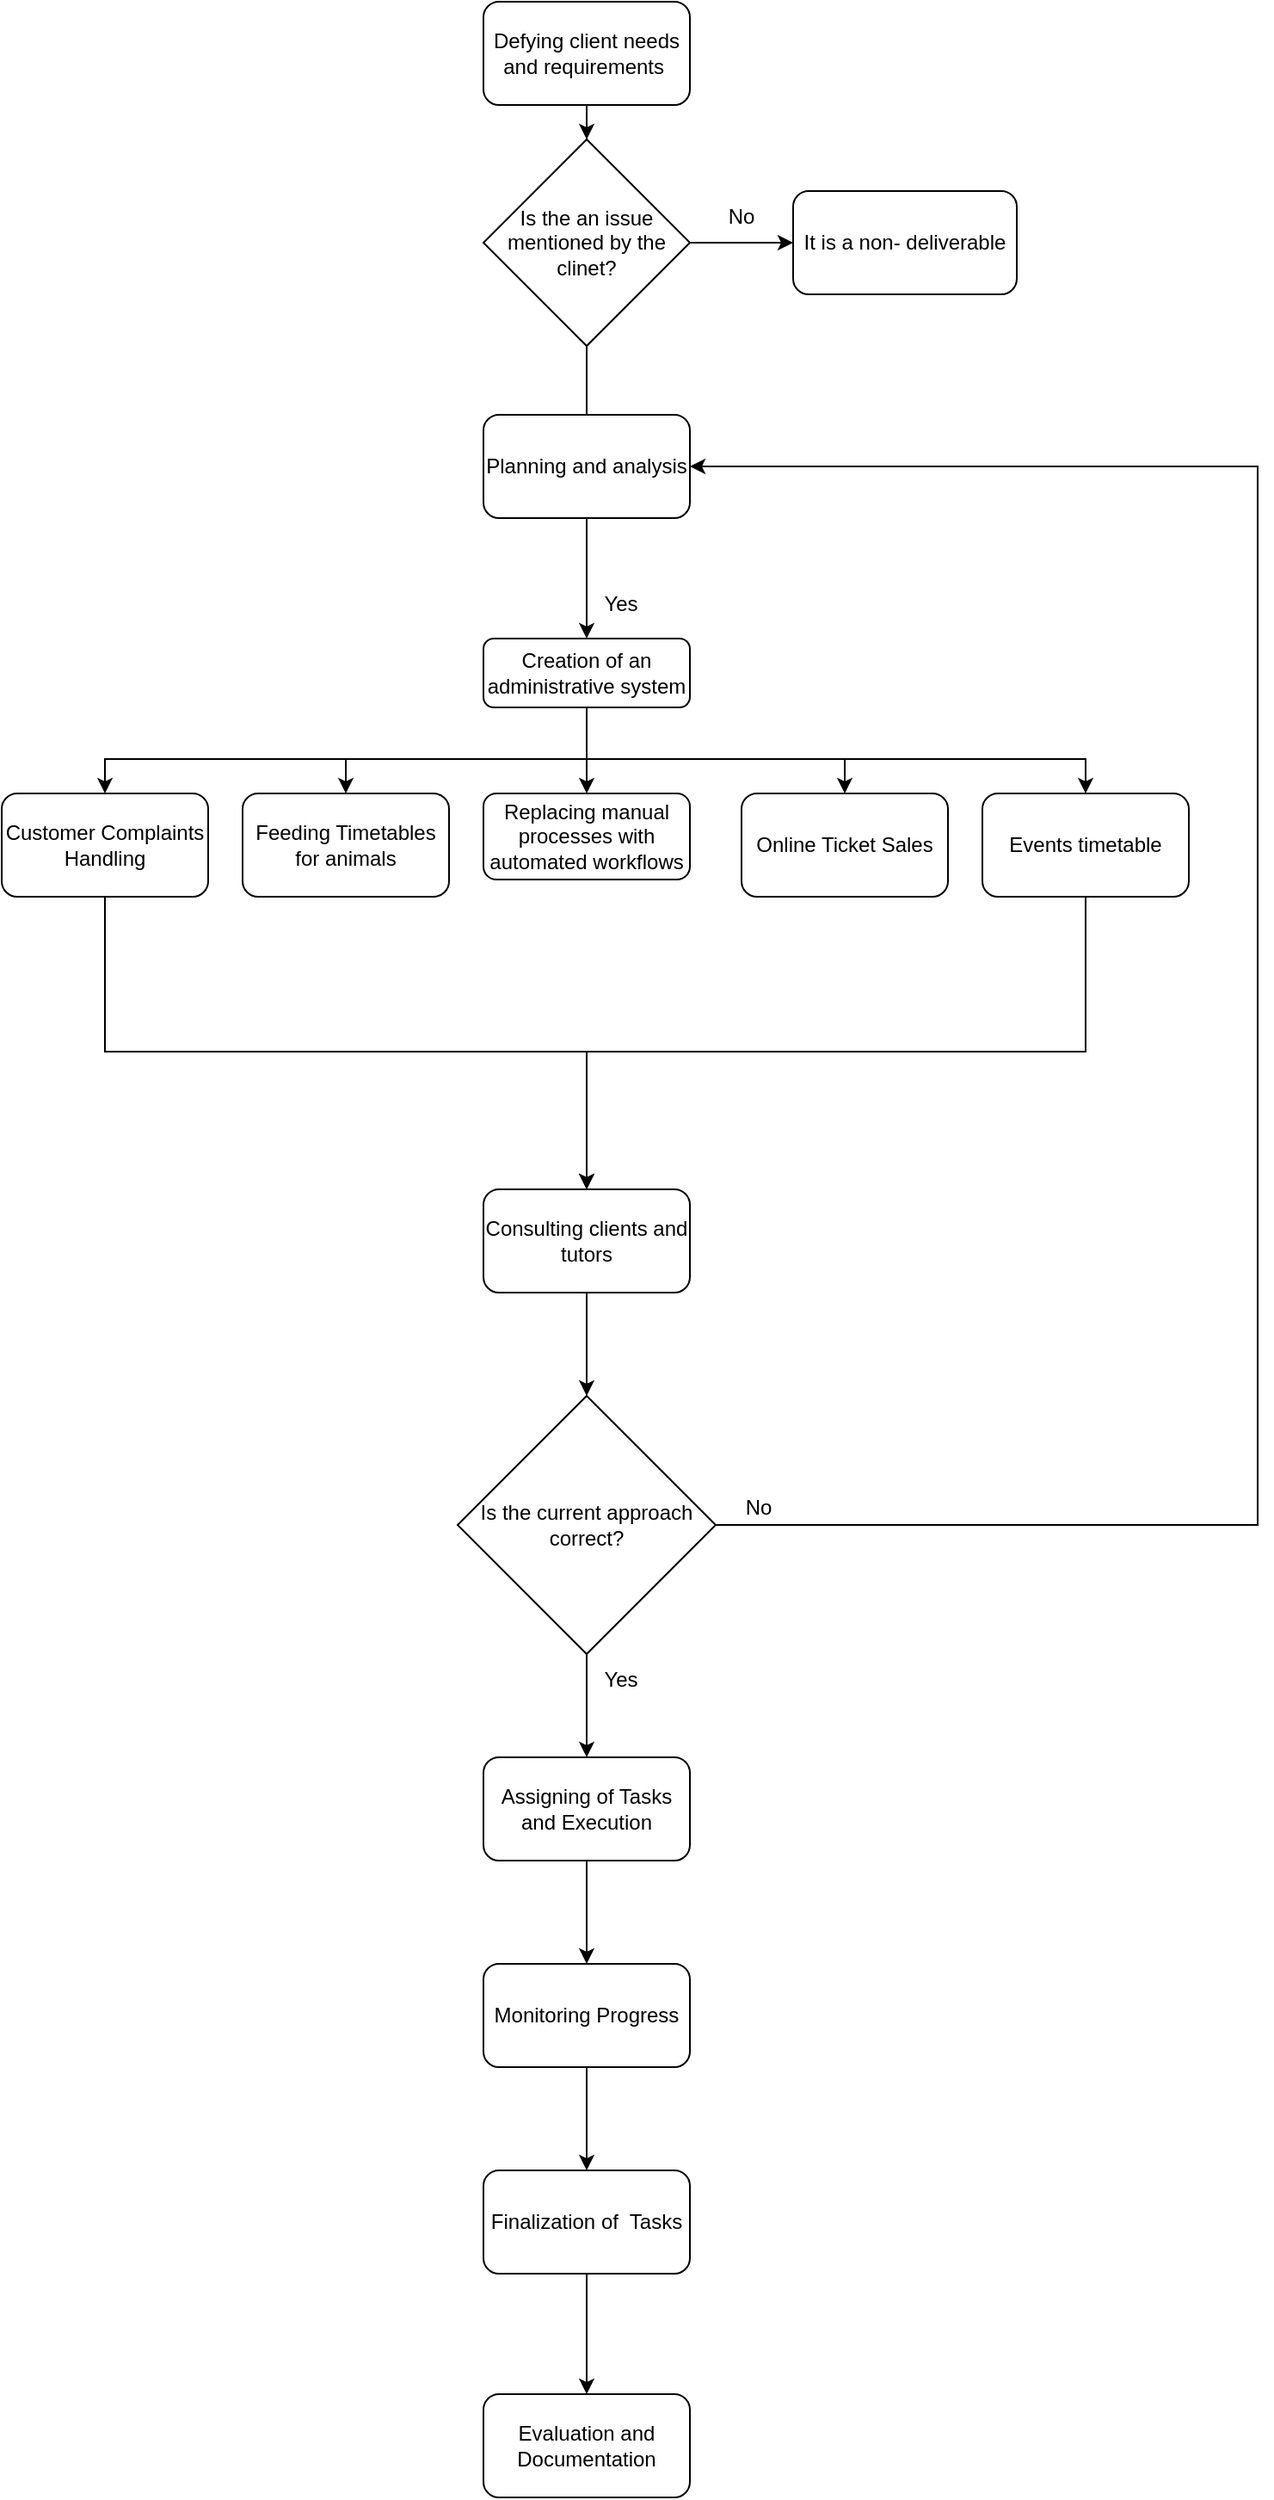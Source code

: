 <mxfile version="23.1.7" type="device">
  <diagram id="C5RBs43oDa-KdzZeNtuy" name="Page-1">
    <mxGraphModel dx="2015" dy="1823" grid="1" gridSize="10" guides="1" tooltips="1" connect="1" arrows="1" fold="1" page="1" pageScale="1" pageWidth="827" pageHeight="1169" math="0" shadow="0">
      <root>
        <mxCell id="WIyWlLk6GJQsqaUBKTNV-0" />
        <mxCell id="WIyWlLk6GJQsqaUBKTNV-1" parent="WIyWlLk6GJQsqaUBKTNV-0" />
        <mxCell id="_JCMJI7Z9q7wCSOCq6AG-3" style="edgeStyle=orthogonalEdgeStyle;rounded=0;orthogonalLoop=1;jettySize=auto;html=1;entryX=0.5;entryY=0;entryDx=0;entryDy=0;" edge="1" parent="WIyWlLk6GJQsqaUBKTNV-1" source="WIyWlLk6GJQsqaUBKTNV-3" target="WIyWlLk6GJQsqaUBKTNV-12">
          <mxGeometry relative="1" as="geometry" />
        </mxCell>
        <mxCell id="_JCMJI7Z9q7wCSOCq6AG-14" style="edgeStyle=orthogonalEdgeStyle;rounded=0;orthogonalLoop=1;jettySize=auto;html=1;entryX=0.5;entryY=0;entryDx=0;entryDy=0;" edge="1" parent="WIyWlLk6GJQsqaUBKTNV-1" source="WIyWlLk6GJQsqaUBKTNV-3" target="_JCMJI7Z9q7wCSOCq6AG-6">
          <mxGeometry relative="1" as="geometry">
            <Array as="points">
              <mxPoint x="220" y="150" />
              <mxPoint x="80" y="150" />
            </Array>
          </mxGeometry>
        </mxCell>
        <mxCell id="_JCMJI7Z9q7wCSOCq6AG-15" style="edgeStyle=orthogonalEdgeStyle;rounded=0;orthogonalLoop=1;jettySize=auto;html=1;entryX=0.5;entryY=0;entryDx=0;entryDy=0;" edge="1" parent="WIyWlLk6GJQsqaUBKTNV-1" source="WIyWlLk6GJQsqaUBKTNV-3" target="_JCMJI7Z9q7wCSOCq6AG-4">
          <mxGeometry relative="1" as="geometry">
            <Array as="points">
              <mxPoint x="220" y="150" />
              <mxPoint x="370" y="150" />
            </Array>
          </mxGeometry>
        </mxCell>
        <mxCell id="_JCMJI7Z9q7wCSOCq6AG-16" style="edgeStyle=orthogonalEdgeStyle;rounded=0;orthogonalLoop=1;jettySize=auto;html=1;entryX=0.5;entryY=0;entryDx=0;entryDy=0;" edge="1" parent="WIyWlLk6GJQsqaUBKTNV-1" source="WIyWlLk6GJQsqaUBKTNV-3" target="_JCMJI7Z9q7wCSOCq6AG-7">
          <mxGeometry relative="1" as="geometry">
            <Array as="points">
              <mxPoint x="220" y="150" />
              <mxPoint x="-60" y="150" />
            </Array>
          </mxGeometry>
        </mxCell>
        <mxCell id="_JCMJI7Z9q7wCSOCq6AG-17" style="edgeStyle=orthogonalEdgeStyle;rounded=0;orthogonalLoop=1;jettySize=auto;html=1;entryX=0.5;entryY=0;entryDx=0;entryDy=0;" edge="1" parent="WIyWlLk6GJQsqaUBKTNV-1" source="WIyWlLk6GJQsqaUBKTNV-3" target="_JCMJI7Z9q7wCSOCq6AG-5">
          <mxGeometry relative="1" as="geometry">
            <Array as="points">
              <mxPoint x="220" y="150" />
              <mxPoint x="510" y="150" />
            </Array>
          </mxGeometry>
        </mxCell>
        <mxCell id="WIyWlLk6GJQsqaUBKTNV-3" value="Creation of an administrative system" style="rounded=1;whiteSpace=wrap;html=1;fontSize=12;glass=0;strokeWidth=1;shadow=0;" parent="WIyWlLk6GJQsqaUBKTNV-1" vertex="1">
          <mxGeometry x="160" y="80" width="120" height="40" as="geometry" />
        </mxCell>
        <mxCell id="WIyWlLk6GJQsqaUBKTNV-12" value="Replacing manual processes with automated workflows" style="rounded=1;whiteSpace=wrap;html=1;fontSize=12;glass=0;strokeWidth=1;shadow=0;" parent="WIyWlLk6GJQsqaUBKTNV-1" vertex="1">
          <mxGeometry x="160" y="170" width="120" height="50" as="geometry" />
        </mxCell>
        <mxCell id="_JCMJI7Z9q7wCSOCq6AG-1" style="edgeStyle=orthogonalEdgeStyle;rounded=0;orthogonalLoop=1;jettySize=auto;html=1;entryX=0.5;entryY=0;entryDx=0;entryDy=0;" edge="1" parent="WIyWlLk6GJQsqaUBKTNV-1" source="_JCMJI7Z9q7wCSOCq6AG-8" target="WIyWlLk6GJQsqaUBKTNV-3">
          <mxGeometry relative="1" as="geometry" />
        </mxCell>
        <mxCell id="_JCMJI7Z9q7wCSOCq6AG-0" value="Defying client needs and requirements&amp;nbsp;" style="rounded=1;whiteSpace=wrap;html=1;" vertex="1" parent="WIyWlLk6GJQsqaUBKTNV-1">
          <mxGeometry x="160" y="-290" width="120" height="60" as="geometry" />
        </mxCell>
        <mxCell id="_JCMJI7Z9q7wCSOCq6AG-4" value="Online Ticket Sales" style="rounded=1;whiteSpace=wrap;html=1;" vertex="1" parent="WIyWlLk6GJQsqaUBKTNV-1">
          <mxGeometry x="310" y="170" width="120" height="60" as="geometry" />
        </mxCell>
        <mxCell id="_JCMJI7Z9q7wCSOCq6AG-35" style="edgeStyle=orthogonalEdgeStyle;rounded=0;orthogonalLoop=1;jettySize=auto;html=1;entryX=0.5;entryY=0;entryDx=0;entryDy=0;" edge="1" parent="WIyWlLk6GJQsqaUBKTNV-1" source="_JCMJI7Z9q7wCSOCq6AG-5" target="_JCMJI7Z9q7wCSOCq6AG-19">
          <mxGeometry relative="1" as="geometry">
            <Array as="points">
              <mxPoint x="510" y="320" />
              <mxPoint x="220" y="320" />
            </Array>
          </mxGeometry>
        </mxCell>
        <mxCell id="_JCMJI7Z9q7wCSOCq6AG-5" value="Events timetable" style="rounded=1;whiteSpace=wrap;html=1;" vertex="1" parent="WIyWlLk6GJQsqaUBKTNV-1">
          <mxGeometry x="450" y="170" width="120" height="60" as="geometry" />
        </mxCell>
        <mxCell id="_JCMJI7Z9q7wCSOCq6AG-6" value="Feeding Timetables for animals" style="rounded=1;whiteSpace=wrap;html=1;" vertex="1" parent="WIyWlLk6GJQsqaUBKTNV-1">
          <mxGeometry x="20" y="170" width="120" height="60" as="geometry" />
        </mxCell>
        <mxCell id="_JCMJI7Z9q7wCSOCq6AG-34" style="edgeStyle=orthogonalEdgeStyle;rounded=0;orthogonalLoop=1;jettySize=auto;html=1;entryX=0.5;entryY=0;entryDx=0;entryDy=0;" edge="1" parent="WIyWlLk6GJQsqaUBKTNV-1" source="_JCMJI7Z9q7wCSOCq6AG-7" target="_JCMJI7Z9q7wCSOCq6AG-19">
          <mxGeometry relative="1" as="geometry">
            <Array as="points">
              <mxPoint x="-60" y="320" />
              <mxPoint x="220" y="320" />
            </Array>
          </mxGeometry>
        </mxCell>
        <mxCell id="_JCMJI7Z9q7wCSOCq6AG-7" value="Customer Complaints Handling" style="rounded=1;whiteSpace=wrap;html=1;" vertex="1" parent="WIyWlLk6GJQsqaUBKTNV-1">
          <mxGeometry x="-120" y="170" width="120" height="60" as="geometry" />
        </mxCell>
        <mxCell id="_JCMJI7Z9q7wCSOCq6AG-9" value="" style="edgeStyle=orthogonalEdgeStyle;rounded=0;orthogonalLoop=1;jettySize=auto;html=1;entryX=0.5;entryY=0;entryDx=0;entryDy=0;" edge="1" parent="WIyWlLk6GJQsqaUBKTNV-1" source="_JCMJI7Z9q7wCSOCq6AG-0" target="_JCMJI7Z9q7wCSOCq6AG-8">
          <mxGeometry relative="1" as="geometry">
            <mxPoint x="220" y="-230" as="sourcePoint" />
            <mxPoint x="220" y="-40" as="targetPoint" />
          </mxGeometry>
        </mxCell>
        <mxCell id="_JCMJI7Z9q7wCSOCq6AG-12" style="edgeStyle=orthogonalEdgeStyle;rounded=0;orthogonalLoop=1;jettySize=auto;html=1;entryX=0;entryY=0.5;entryDx=0;entryDy=0;" edge="1" parent="WIyWlLk6GJQsqaUBKTNV-1" source="_JCMJI7Z9q7wCSOCq6AG-8" target="_JCMJI7Z9q7wCSOCq6AG-11">
          <mxGeometry relative="1" as="geometry" />
        </mxCell>
        <mxCell id="_JCMJI7Z9q7wCSOCq6AG-8" value="Is the an issue mentioned by the clinet?" style="rhombus;whiteSpace=wrap;html=1;" vertex="1" parent="WIyWlLk6GJQsqaUBKTNV-1">
          <mxGeometry x="160" y="-210" width="120" height="120" as="geometry" />
        </mxCell>
        <mxCell id="_JCMJI7Z9q7wCSOCq6AG-10" value="Yes" style="text;html=1;align=center;verticalAlign=middle;whiteSpace=wrap;rounded=0;" vertex="1" parent="WIyWlLk6GJQsqaUBKTNV-1">
          <mxGeometry x="210" y="50" width="60" height="20" as="geometry" />
        </mxCell>
        <mxCell id="_JCMJI7Z9q7wCSOCq6AG-11" value="It is a non- deliverable" style="rounded=1;whiteSpace=wrap;html=1;" vertex="1" parent="WIyWlLk6GJQsqaUBKTNV-1">
          <mxGeometry x="340" y="-180" width="130" height="60" as="geometry" />
        </mxCell>
        <mxCell id="_JCMJI7Z9q7wCSOCq6AG-13" value="No" style="text;html=1;align=center;verticalAlign=middle;whiteSpace=wrap;rounded=0;" vertex="1" parent="WIyWlLk6GJQsqaUBKTNV-1">
          <mxGeometry x="280" y="-180" width="60" height="30" as="geometry" />
        </mxCell>
        <mxCell id="_JCMJI7Z9q7wCSOCq6AG-22" style="edgeStyle=orthogonalEdgeStyle;rounded=0;orthogonalLoop=1;jettySize=auto;html=1;entryX=0.5;entryY=0;entryDx=0;entryDy=0;" edge="1" parent="WIyWlLk6GJQsqaUBKTNV-1" source="_JCMJI7Z9q7wCSOCq6AG-19" target="_JCMJI7Z9q7wCSOCq6AG-21">
          <mxGeometry relative="1" as="geometry" />
        </mxCell>
        <mxCell id="_JCMJI7Z9q7wCSOCq6AG-19" value="Consulting clients and tutors" style="rounded=1;whiteSpace=wrap;html=1;" vertex="1" parent="WIyWlLk6GJQsqaUBKTNV-1">
          <mxGeometry x="160" y="400" width="120" height="60" as="geometry" />
        </mxCell>
        <mxCell id="_JCMJI7Z9q7wCSOCq6AG-20" value="Planning and analysis" style="rounded=1;whiteSpace=wrap;html=1;" vertex="1" parent="WIyWlLk6GJQsqaUBKTNV-1">
          <mxGeometry x="160" y="-50" width="120" height="60" as="geometry" />
        </mxCell>
        <mxCell id="_JCMJI7Z9q7wCSOCq6AG-23" style="edgeStyle=orthogonalEdgeStyle;rounded=0;orthogonalLoop=1;jettySize=auto;html=1;entryX=1;entryY=0.5;entryDx=0;entryDy=0;" edge="1" parent="WIyWlLk6GJQsqaUBKTNV-1" source="_JCMJI7Z9q7wCSOCq6AG-21" target="_JCMJI7Z9q7wCSOCq6AG-20">
          <mxGeometry relative="1" as="geometry">
            <Array as="points">
              <mxPoint x="610" y="595" />
              <mxPoint x="610" y="-20" />
            </Array>
          </mxGeometry>
        </mxCell>
        <mxCell id="_JCMJI7Z9q7wCSOCq6AG-26" style="edgeStyle=orthogonalEdgeStyle;rounded=0;orthogonalLoop=1;jettySize=auto;html=1;entryX=0.5;entryY=0;entryDx=0;entryDy=0;" edge="1" parent="WIyWlLk6GJQsqaUBKTNV-1" source="_JCMJI7Z9q7wCSOCq6AG-21" target="_JCMJI7Z9q7wCSOCq6AG-25">
          <mxGeometry relative="1" as="geometry" />
        </mxCell>
        <mxCell id="_JCMJI7Z9q7wCSOCq6AG-21" value="Is the current approach correct?" style="rhombus;whiteSpace=wrap;html=1;" vertex="1" parent="WIyWlLk6GJQsqaUBKTNV-1">
          <mxGeometry x="145" y="520" width="150" height="150" as="geometry" />
        </mxCell>
        <mxCell id="_JCMJI7Z9q7wCSOCq6AG-24" value="No" style="text;html=1;align=center;verticalAlign=middle;whiteSpace=wrap;rounded=0;" vertex="1" parent="WIyWlLk6GJQsqaUBKTNV-1">
          <mxGeometry x="290" y="570" width="60" height="30" as="geometry" />
        </mxCell>
        <mxCell id="_JCMJI7Z9q7wCSOCq6AG-29" style="edgeStyle=orthogonalEdgeStyle;rounded=0;orthogonalLoop=1;jettySize=auto;html=1;entryX=0.5;entryY=0;entryDx=0;entryDy=0;" edge="1" parent="WIyWlLk6GJQsqaUBKTNV-1" source="_JCMJI7Z9q7wCSOCq6AG-25" target="_JCMJI7Z9q7wCSOCq6AG-28">
          <mxGeometry relative="1" as="geometry" />
        </mxCell>
        <mxCell id="_JCMJI7Z9q7wCSOCq6AG-25" value="Assigning of Tasks and Execution" style="rounded=1;whiteSpace=wrap;html=1;" vertex="1" parent="WIyWlLk6GJQsqaUBKTNV-1">
          <mxGeometry x="160" y="730" width="120" height="60" as="geometry" />
        </mxCell>
        <mxCell id="_JCMJI7Z9q7wCSOCq6AG-27" value="Yes" style="text;html=1;align=center;verticalAlign=middle;whiteSpace=wrap;rounded=0;" vertex="1" parent="WIyWlLk6GJQsqaUBKTNV-1">
          <mxGeometry x="210" y="670" width="60" height="30" as="geometry" />
        </mxCell>
        <mxCell id="_JCMJI7Z9q7wCSOCq6AG-31" style="edgeStyle=orthogonalEdgeStyle;rounded=0;orthogonalLoop=1;jettySize=auto;html=1;entryX=0.5;entryY=0;entryDx=0;entryDy=0;" edge="1" parent="WIyWlLk6GJQsqaUBKTNV-1" source="_JCMJI7Z9q7wCSOCq6AG-28" target="_JCMJI7Z9q7wCSOCq6AG-30">
          <mxGeometry relative="1" as="geometry" />
        </mxCell>
        <mxCell id="_JCMJI7Z9q7wCSOCq6AG-28" value="Monitoring Progress" style="rounded=1;whiteSpace=wrap;html=1;" vertex="1" parent="WIyWlLk6GJQsqaUBKTNV-1">
          <mxGeometry x="160" y="850" width="120" height="60" as="geometry" />
        </mxCell>
        <mxCell id="_JCMJI7Z9q7wCSOCq6AG-33" style="edgeStyle=orthogonalEdgeStyle;rounded=0;orthogonalLoop=1;jettySize=auto;html=1;entryX=0.5;entryY=0;entryDx=0;entryDy=0;" edge="1" parent="WIyWlLk6GJQsqaUBKTNV-1" source="_JCMJI7Z9q7wCSOCq6AG-30" target="_JCMJI7Z9q7wCSOCq6AG-32">
          <mxGeometry relative="1" as="geometry" />
        </mxCell>
        <mxCell id="_JCMJI7Z9q7wCSOCq6AG-30" value="Finalization of&amp;nbsp; Tasks" style="rounded=1;whiteSpace=wrap;html=1;" vertex="1" parent="WIyWlLk6GJQsqaUBKTNV-1">
          <mxGeometry x="160" y="970" width="120" height="60" as="geometry" />
        </mxCell>
        <mxCell id="_JCMJI7Z9q7wCSOCq6AG-32" value="Evaluation and Documentation" style="rounded=1;whiteSpace=wrap;html=1;" vertex="1" parent="WIyWlLk6GJQsqaUBKTNV-1">
          <mxGeometry x="160" y="1100" width="120" height="60" as="geometry" />
        </mxCell>
      </root>
    </mxGraphModel>
  </diagram>
</mxfile>
